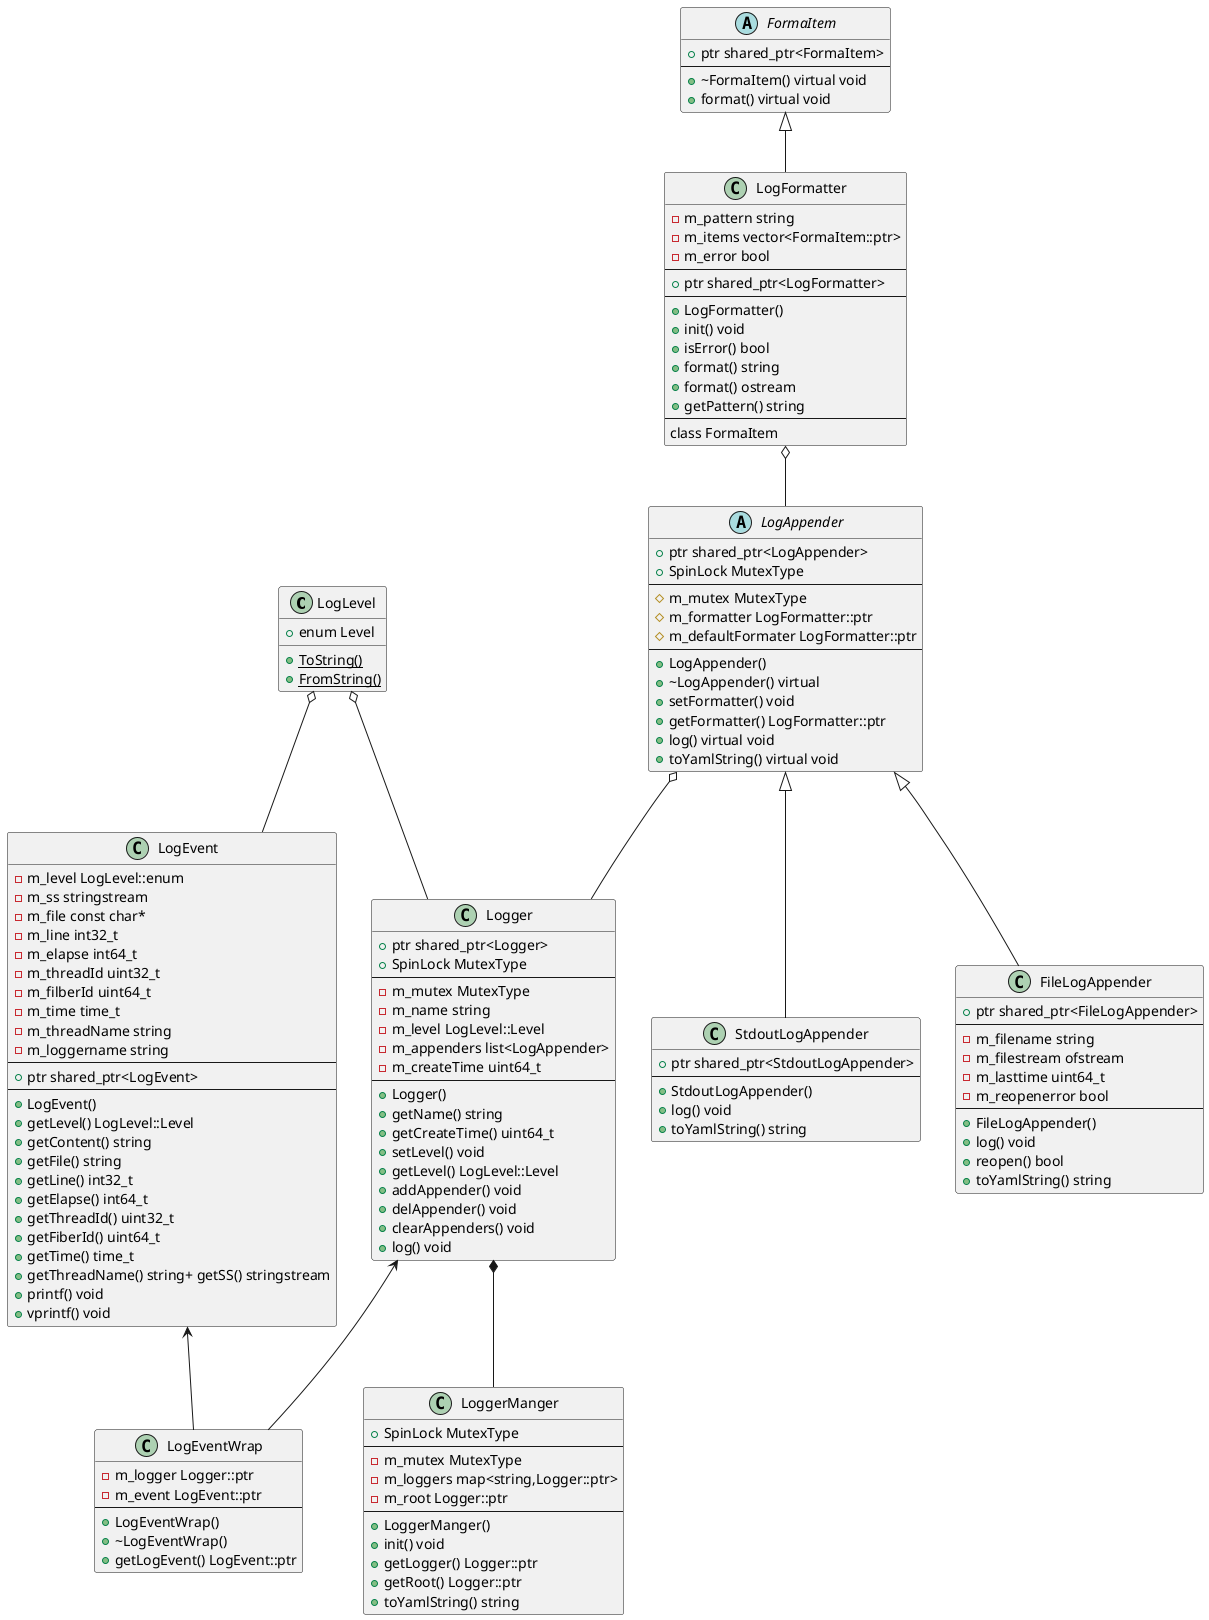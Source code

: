 @startuml
'https://plantuml.com/object-diagram

class LogLevel{
   +enum Level
   {static}+ToString()
   {static}+FromString()
}

LogLevel o-- LogEvent
class LogEvent{
    - m_level LogLevel::enum
    - m_ss stringstream
    - m_file const char*
    - m_line int32_t
    - m_elapse int64_t
    - m_threadId uint32_t
    - m_filberId uint64_t
    - m_time time_t
    - m_threadName string
    - m_loggername string
    --
    + ptr shared_ptr<LogEvent>
    --
    + LogEvent()
    + getLevel() LogLevel::Level
    + getContent() string
    + getFile() string
    + getLine() int32_t
    + getElapse() int64_t
    + getThreadId() uint32_t
    + getFiberId() uint64_t
    + getTime() time_t
    + getThreadName() string+ getSS() stringstream
    + printf() void
    + vprintf() void
}

abstract class FormaItem{
    + ptr shared_ptr<FormaItem>
    --
    + ~FormaItem() virtual void
    + format() virtual void
}

FormaItem <|-- LogFormatter
class LogFormatter{
    - m_pattern string
    - m_items vector<FormaItem::ptr>
    - m_error bool
    --
    + ptr shared_ptr<LogFormatter>
    --
    + LogFormatter()
    + init() void
    + isError() bool
    + format() string
    + format() ostream
    + getPattern() string
    --
    class FormaItem
}

LogFormatter o-- LogAppender
abstract class LogAppender{
    + ptr shared_ptr<LogAppender>
    + SpinLock MutexType
    --
    # m_mutex MutexType
    # m_formatter LogFormatter::ptr
    # m_defaultFormater LogFormatter::ptr
    --
    + LogAppender()
    + ~LogAppender() virtual
    + setFormatter() void
    + getFormatter() LogFormatter::ptr
    + log() virtual void
    + toYamlString() virtual void
}

LogAppender <|-- StdoutLogAppender
class StdoutLogAppender{
    + ptr shared_ptr<StdoutLogAppender>
    --
    + StdoutLogAppender()
    + log() void
    + toYamlString() string
}

LogAppender <|--FileLogAppender
class FileLogAppender{
    + ptr shared_ptr<FileLogAppender>
    --
    - m_filename string
    - m_filestream ofstream
    - m_lasttime uint64_t
    - m_reopenerror bool
    --
    + FileLogAppender()
    + log() void
    + reopen() bool
    + toYamlString() string
}


LogLevel o-- Logger
LogAppender o-- Logger
class Logger{
    + ptr shared_ptr<Logger>
    + SpinLock MutexType
    --
    - m_mutex MutexType
    - m_name string
    - m_level LogLevel::Level
    - m_appenders list<LogAppender>
    - m_createTime uint64_t
    --
    + Logger()
    + getName() string
    + getCreateTime() uint64_t
    + setLevel() void
    + getLevel() LogLevel::Level
    + addAppender() void
    + delAppender() void
    + clearAppenders() void
    + log() void
}

Logger <-- LogEventWrap
LogEvent <-- LogEventWrap
class LogEventWrap{
    - m_logger Logger::ptr
    - m_event LogEvent::ptr
    --
    + LogEventWrap()
    + ~LogEventWrap()
    + getLogEvent() LogEvent::ptr
}

Logger *-- LoggerManger
class LoggerManger{
    + SpinLock MutexType
    --
    - m_mutex MutexType
    - m_loggers map<string,Logger::ptr>
    - m_root Logger::ptr
    --
    + LoggerManger()
    + init() void
    + getLogger() Logger::ptr
    + getRoot() Logger::ptr
    + toYamlString() string
}
@enduml
TODO:内部类表示
